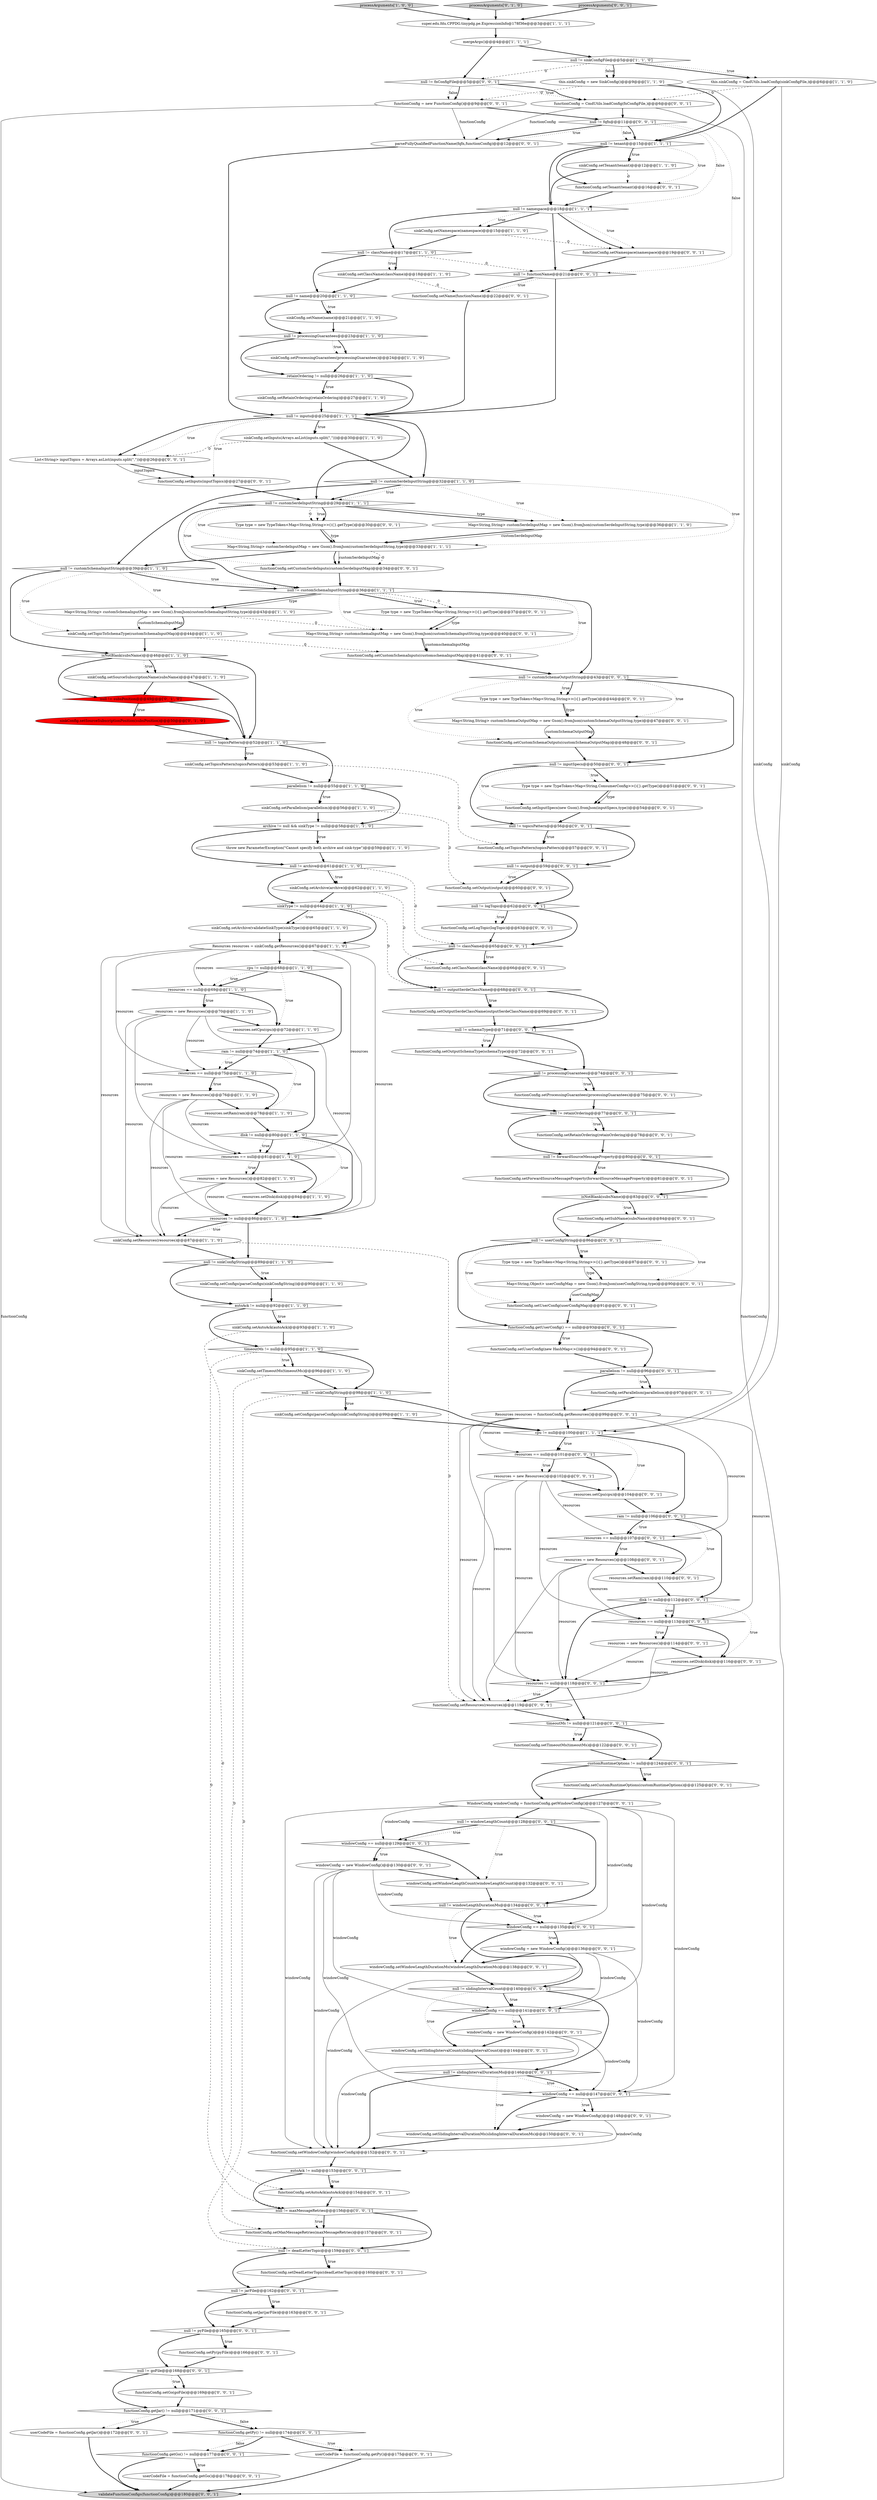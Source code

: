 digraph {
32 [style = filled, label = "sinkConfig.setInputs(Arrays.asList(inputs.split(\",\")))@@@30@@@['1', '1', '0']", fillcolor = white, shape = ellipse image = "AAA0AAABBB1BBB"];
110 [style = filled, label = "userCodeFile = functionConfig.getPy()@@@175@@@['0', '0', '1']", fillcolor = white, shape = ellipse image = "AAA0AAABBB3BBB"];
14 [style = filled, label = "null != inputs@@@25@@@['1', '1', '1']", fillcolor = white, shape = diamond image = "AAA0AAABBB1BBB"];
88 [style = filled, label = "null != pyFile@@@165@@@['0', '0', '1']", fillcolor = white, shape = diamond image = "AAA0AAABBB3BBB"];
134 [style = filled, label = "Type type = new TypeToken<Map<String,String>>(){}.getType()@@@44@@@['0', '0', '1']", fillcolor = white, shape = ellipse image = "AAA0AAABBB3BBB"];
166 [style = filled, label = "autoAck != null@@@153@@@['0', '0', '1']", fillcolor = white, shape = diamond image = "AAA0AAABBB3BBB"];
50 [style = filled, label = "sinkConfig.setName(name)@@@21@@@['1', '1', '0']", fillcolor = white, shape = ellipse image = "AAA0AAABBB1BBB"];
152 [style = filled, label = "functionConfig.setTenant(tenant)@@@16@@@['0', '0', '1']", fillcolor = white, shape = ellipse image = "AAA0AAABBB3BBB"];
84 [style = filled, label = "functionConfig.setProcessingGuarantees(processingGuarantees)@@@75@@@['0', '0', '1']", fillcolor = white, shape = ellipse image = "AAA0AAABBB3BBB"];
19 [style = filled, label = "sinkConfig.setClassName(className)@@@18@@@['1', '1', '0']", fillcolor = white, shape = ellipse image = "AAA0AAABBB1BBB"];
51 [style = filled, label = "sinkConfig.setAutoAck(autoAck)@@@93@@@['1', '1', '0']", fillcolor = white, shape = ellipse image = "AAA0AAABBB1BBB"];
76 [style = filled, label = "functionConfig.setCustomSerdeInputs(customSerdeInputMap)@@@34@@@['0', '0', '1']", fillcolor = white, shape = ellipse image = "AAA0AAABBB3BBB"];
96 [style = filled, label = "Map<String,Object> userConfigMap = new Gson().fromJson(userConfigString,type)@@@90@@@['0', '0', '1']", fillcolor = white, shape = ellipse image = "AAA0AAABBB3BBB"];
160 [style = filled, label = "null != inputSpecs@@@50@@@['0', '0', '1']", fillcolor = white, shape = diamond image = "AAA0AAABBB3BBB"];
40 [style = filled, label = "cpu != null@@@100@@@['1', '1', '1']", fillcolor = white, shape = diamond image = "AAA0AAABBB1BBB"];
75 [style = filled, label = "null != windowLengthCount@@@128@@@['0', '0', '1']", fillcolor = white, shape = diamond image = "AAA0AAABBB3BBB"];
119 [style = filled, label = "resources = new Resources()@@@102@@@['0', '0', '1']", fillcolor = white, shape = ellipse image = "AAA0AAABBB3BBB"];
150 [style = filled, label = "functionConfig.setParallelism(parallelism)@@@97@@@['0', '0', '1']", fillcolor = white, shape = ellipse image = "AAA0AAABBB3BBB"];
85 [style = filled, label = "functionConfig.setOutputSerdeClassName(outputSerdeClassName)@@@69@@@['0', '0', '1']", fillcolor = white, shape = ellipse image = "AAA0AAABBB3BBB"];
13 [style = filled, label = "null != customSchemaInputString@@@39@@@['1', '1', '0']", fillcolor = white, shape = diamond image = "AAA0AAABBB1BBB"];
157 [style = filled, label = "null != fnConfigFile@@@5@@@['0', '0', '1']", fillcolor = white, shape = diamond image = "AAA0AAABBB3BBB"];
62 [style = filled, label = "parallelism != null@@@55@@@['1', '1', '0']", fillcolor = white, shape = diamond image = "AAA0AAABBB1BBB"];
140 [style = filled, label = "functionConfig.setUserConfig(userConfigMap)@@@91@@@['0', '0', '1']", fillcolor = white, shape = ellipse image = "AAA0AAABBB3BBB"];
131 [style = filled, label = "functionConfig.setTopicsPattern(topicsPattern)@@@57@@@['0', '0', '1']", fillcolor = white, shape = ellipse image = "AAA0AAABBB3BBB"];
20 [style = filled, label = "sinkConfig.setParallelism(parallelism)@@@56@@@['1', '1', '0']", fillcolor = white, shape = ellipse image = "AAA0AAABBB1BBB"];
113 [style = filled, label = "functionConfig.getPy() != null@@@174@@@['0', '0', '1']", fillcolor = white, shape = diamond image = "AAA0AAABBB3BBB"];
94 [style = filled, label = "null != functionName@@@21@@@['0', '0', '1']", fillcolor = white, shape = diamond image = "AAA0AAABBB3BBB"];
15 [style = filled, label = "processArguments['1', '0', '0']", fillcolor = lightgray, shape = diamond image = "AAA0AAABBB1BBB"];
12 [style = filled, label = "resources != null@@@86@@@['1', '1', '0']", fillcolor = white, shape = diamond image = "AAA0AAABBB1BBB"];
25 [style = filled, label = "super.edu.fdu.CPPDG.tinypdg.pe.ExpressionInfo@178f36e@@@3@@@['1', '1', '1']", fillcolor = white, shape = ellipse image = "AAA0AAABBB1BBB"];
36 [style = filled, label = "null != sinkConfigString@@@89@@@['1', '1', '0']", fillcolor = white, shape = diamond image = "AAA0AAABBB1BBB"];
4 [style = filled, label = "timeoutMs != null@@@95@@@['1', '1', '0']", fillcolor = white, shape = diamond image = "AAA0AAABBB1BBB"];
106 [style = filled, label = "ram != null@@@106@@@['0', '0', '1']", fillcolor = white, shape = diamond image = "AAA0AAABBB3BBB"];
138 [style = filled, label = "null != topicsPattern@@@56@@@['0', '0', '1']", fillcolor = white, shape = diamond image = "AAA0AAABBB3BBB"];
144 [style = filled, label = "null != fqfn@@@11@@@['0', '0', '1']", fillcolor = white, shape = diamond image = "AAA0AAABBB3BBB"];
72 [style = filled, label = "functionConfig.setName(functionName)@@@22@@@['0', '0', '1']", fillcolor = white, shape = ellipse image = "AAA0AAABBB3BBB"];
137 [style = filled, label = "windowConfig == null@@@135@@@['0', '0', '1']", fillcolor = white, shape = diamond image = "AAA0AAABBB3BBB"];
142 [style = filled, label = "null != userConfigString@@@86@@@['0', '0', '1']", fillcolor = white, shape = diamond image = "AAA0AAABBB3BBB"];
48 [style = filled, label = "sinkConfig.setTopicsPattern(topicsPattern)@@@53@@@['1', '1', '0']", fillcolor = white, shape = ellipse image = "AAA0AAABBB1BBB"];
170 [style = filled, label = "resources.setDisk(disk)@@@116@@@['0', '0', '1']", fillcolor = white, shape = ellipse image = "AAA0AAABBB3BBB"];
168 [style = filled, label = "functionConfig.setAutoAck(autoAck)@@@154@@@['0', '0', '1']", fillcolor = white, shape = ellipse image = "AAA0AAABBB3BBB"];
123 [style = filled, label = "null != outputSerdeClassName@@@68@@@['0', '0', '1']", fillcolor = white, shape = diamond image = "AAA0AAABBB3BBB"];
117 [style = filled, label = "functionConfig.getGo() != null@@@177@@@['0', '0', '1']", fillcolor = white, shape = diamond image = "AAA0AAABBB3BBB"];
16 [style = filled, label = "sinkConfig.setProcessingGuarantees(processingGuarantees)@@@24@@@['1', '1', '0']", fillcolor = white, shape = ellipse image = "AAA0AAABBB1BBB"];
83 [style = filled, label = "functionConfig.setForwardSourceMessageProperty(forwardSourceMessageProperty)@@@81@@@['0', '0', '1']", fillcolor = white, shape = ellipse image = "AAA0AAABBB3BBB"];
70 [style = filled, label = "userCodeFile = functionConfig.getGo()@@@178@@@['0', '0', '1']", fillcolor = white, shape = ellipse image = "AAA0AAABBB3BBB"];
5 [style = filled, label = "resources == null@@@75@@@['1', '1', '0']", fillcolor = white, shape = diamond image = "AAA0AAABBB1BBB"];
105 [style = filled, label = "parallelism != null@@@96@@@['0', '0', '1']", fillcolor = white, shape = diamond image = "AAA0AAABBB3BBB"];
116 [style = filled, label = "windowConfig == null@@@129@@@['0', '0', '1']", fillcolor = white, shape = diamond image = "AAA0AAABBB3BBB"];
39 [style = filled, label = "resources = new Resources()@@@82@@@['1', '1', '0']", fillcolor = white, shape = ellipse image = "AAA0AAABBB1BBB"];
148 [style = filled, label = "windowConfig == null@@@147@@@['0', '0', '1']", fillcolor = white, shape = diamond image = "AAA0AAABBB3BBB"];
66 [style = filled, label = "processArguments['0', '1', '0']", fillcolor = lightgray, shape = diamond image = "AAA0AAABBB2BBB"];
68 [style = filled, label = "resources = new Resources()@@@108@@@['0', '0', '1']", fillcolor = white, shape = ellipse image = "AAA0AAABBB3BBB"];
112 [style = filled, label = "Type type = new TypeToken<Map<String,ConsumerConfig>>(){}.getType()@@@51@@@['0', '0', '1']", fillcolor = white, shape = ellipse image = "AAA0AAABBB3BBB"];
162 [style = filled, label = "windowConfig = new WindowConfig()@@@136@@@['0', '0', '1']", fillcolor = white, shape = ellipse image = "AAA0AAABBB3BBB"];
173 [style = filled, label = "resources == null@@@107@@@['0', '0', '1']", fillcolor = white, shape = diamond image = "AAA0AAABBB3BBB"];
114 [style = filled, label = "resources.setRam(ram)@@@110@@@['0', '0', '1']", fillcolor = white, shape = ellipse image = "AAA0AAABBB3BBB"];
80 [style = filled, label = "null != deadLetterTopic@@@159@@@['0', '0', '1']", fillcolor = white, shape = diamond image = "AAA0AAABBB3BBB"];
46 [style = filled, label = "Map<String,String> customSchemaInputMap = new Gson().fromJson(customSchemaInputString,type)@@@43@@@['1', '1', '0']", fillcolor = white, shape = ellipse image = "AAA0AAABBB1BBB"];
38 [style = filled, label = "resources.setCpu(cpu)@@@72@@@['1', '1', '0']", fillcolor = white, shape = ellipse image = "AAA0AAABBB1BBB"];
57 [style = filled, label = "sinkConfig.setSourceSubscriptionName(subsName)@@@47@@@['1', '1', '0']", fillcolor = white, shape = ellipse image = "AAA0AAABBB1BBB"];
104 [style = filled, label = "functionConfig.setDeadLetterTopic(deadLetterTopic)@@@160@@@['0', '0', '1']", fillcolor = white, shape = ellipse image = "AAA0AAABBB3BBB"];
2 [style = filled, label = "sinkConfig.setArchive(archive)@@@62@@@['1', '1', '0']", fillcolor = white, shape = ellipse image = "AAA0AAABBB1BBB"];
93 [style = filled, label = "parseFullyQualifiedFunctionName(fqfn,functionConfig)@@@12@@@['0', '0', '1']", fillcolor = white, shape = ellipse image = "AAA0AAABBB3BBB"];
163 [style = filled, label = "windowConfig.setWindowLengthDurationMs(windowLengthDurationMs)@@@138@@@['0', '0', '1']", fillcolor = white, shape = ellipse image = "AAA0AAABBB3BBB"];
35 [style = filled, label = "null != topicsPattern@@@52@@@['1', '1', '0']", fillcolor = white, shape = diamond image = "AAA0AAABBB1BBB"];
10 [style = filled, label = "null != name@@@20@@@['1', '1', '0']", fillcolor = white, shape = diamond image = "AAA0AAABBB1BBB"];
6 [style = filled, label = "sinkConfig.setConfigs(parseConfigs(sinkConfigString))@@@90@@@['1', '1', '0']", fillcolor = white, shape = ellipse image = "AAA0AAABBB1BBB"];
101 [style = filled, label = "resources.setCpu(cpu)@@@104@@@['0', '0', '1']", fillcolor = white, shape = ellipse image = "AAA0AAABBB3BBB"];
30 [style = filled, label = "null != archive@@@61@@@['1', '1', '0']", fillcolor = white, shape = diamond image = "AAA0AAABBB1BBB"];
98 [style = filled, label = "functionConfig.setOutputSchemaType(schemaType)@@@72@@@['0', '0', '1']", fillcolor = white, shape = ellipse image = "AAA0AAABBB3BBB"];
89 [style = filled, label = "functionConfig.getUserConfig() == null@@@93@@@['0', '0', '1']", fillcolor = white, shape = diamond image = "AAA0AAABBB3BBB"];
31 [style = filled, label = "resources = new Resources()@@@70@@@['1', '1', '0']", fillcolor = white, shape = ellipse image = "AAA0AAABBB1BBB"];
61 [style = filled, label = "sinkConfig.setConfigs(parseConfigs(sinkConfigString))@@@99@@@['1', '1', '0']", fillcolor = white, shape = ellipse image = "AAA0AAABBB1BBB"];
23 [style = filled, label = "Map<String,String> customSerdeInputMap = new Gson().fromJson(customSerdeInputString,type)@@@33@@@['1', '1', '1']", fillcolor = white, shape = ellipse image = "AAA0AAABBB1BBB"];
74 [style = filled, label = "windowConfig.setSlidingIntervalDurationMs(slidingIntervalDurationMs)@@@150@@@['0', '0', '1']", fillcolor = white, shape = ellipse image = "AAA0AAABBB3BBB"];
124 [style = filled, label = "windowConfig = new WindowConfig()@@@142@@@['0', '0', '1']", fillcolor = white, shape = ellipse image = "AAA0AAABBB3BBB"];
78 [style = filled, label = "Type type = new TypeToken<Map<String,String>>(){}.getType()@@@37@@@['0', '0', '1']", fillcolor = white, shape = ellipse image = "AAA0AAABBB3BBB"];
156 [style = filled, label = "customRuntimeOptions != null@@@124@@@['0', '0', '1']", fillcolor = white, shape = diamond image = "AAA0AAABBB3BBB"];
27 [style = filled, label = "null != className@@@17@@@['1', '1', '0']", fillcolor = white, shape = diamond image = "AAA0AAABBB1BBB"];
86 [style = filled, label = "windowConfig.setWindowLengthCount(windowLengthCount)@@@132@@@['0', '0', '1']", fillcolor = white, shape = ellipse image = "AAA0AAABBB3BBB"];
60 [style = filled, label = "sinkConfig.setArchive(validateSinkType(sinkType))@@@65@@@['1', '1', '0']", fillcolor = white, shape = ellipse image = "AAA0AAABBB1BBB"];
147 [style = filled, label = "windowConfig == null@@@141@@@['0', '0', '1']", fillcolor = white, shape = diamond image = "AAA0AAABBB3BBB"];
45 [style = filled, label = "Resources resources = sinkConfig.getResources()@@@67@@@['1', '1', '0']", fillcolor = white, shape = ellipse image = "AAA0AAABBB1BBB"];
3 [style = filled, label = "sinkConfig.setRetainOrdering(retainOrdering)@@@27@@@['1', '1', '0']", fillcolor = white, shape = ellipse image = "AAA0AAABBB1BBB"];
34 [style = filled, label = "null != customSerdeInputString@@@29@@@['1', '1', '1']", fillcolor = white, shape = diamond image = "AAA0AAABBB1BBB"];
91 [style = filled, label = "null != windowLengthDurationMs@@@134@@@['0', '0', '1']", fillcolor = white, shape = diamond image = "AAA0AAABBB3BBB"];
118 [style = filled, label = "Type type = new TypeToken<Map<String,String>>(){}.getType()@@@87@@@['0', '0', '1']", fillcolor = white, shape = ellipse image = "AAA0AAABBB3BBB"];
165 [style = filled, label = "resources == null@@@113@@@['0', '0', '1']", fillcolor = white, shape = diamond image = "AAA0AAABBB3BBB"];
126 [style = filled, label = "functionConfig.setGo(goFile)@@@169@@@['0', '0', '1']", fillcolor = white, shape = ellipse image = "AAA0AAABBB3BBB"];
133 [style = filled, label = "null != forwardSourceMessageProperty@@@80@@@['0', '0', '1']", fillcolor = white, shape = diamond image = "AAA0AAABBB3BBB"];
87 [style = filled, label = "null != jarFile@@@162@@@['0', '0', '1']", fillcolor = white, shape = diamond image = "AAA0AAABBB3BBB"];
121 [style = filled, label = "functionConfig.setMaxMessageRetries(maxMessageRetries)@@@157@@@['0', '0', '1']", fillcolor = white, shape = ellipse image = "AAA0AAABBB3BBB"];
63 [style = filled, label = "resources == null@@@81@@@['1', '1', '0']", fillcolor = white, shape = diamond image = "AAA0AAABBB1BBB"];
109 [style = filled, label = "WindowConfig windowConfig = functionConfig.getWindowConfig()@@@127@@@['0', '0', '1']", fillcolor = white, shape = ellipse image = "AAA0AAABBB3BBB"];
73 [style = filled, label = "functionConfig = CmdUtils.loadConfig(fnConfigFile,)@@@6@@@['0', '0', '1']", fillcolor = white, shape = ellipse image = "AAA0AAABBB3BBB"];
153 [style = filled, label = "Map<String,String> customschemaInputMap = new Gson().fromJson(customSchemaInputString,type)@@@40@@@['0', '0', '1']", fillcolor = white, shape = ellipse image = "AAA0AAABBB3BBB"];
97 [style = filled, label = "functionConfig.setInputSpecs(new Gson().fromJson(inputSpecs,type))@@@54@@@['0', '0', '1']", fillcolor = white, shape = ellipse image = "AAA0AAABBB3BBB"];
37 [style = filled, label = "disk != null@@@80@@@['1', '1', '0']", fillcolor = white, shape = diamond image = "AAA0AAABBB1BBB"];
141 [style = filled, label = "functionConfig.setTimeoutMs(timeoutMs)@@@122@@@['0', '0', '1']", fillcolor = white, shape = ellipse image = "AAA0AAABBB3BBB"];
65 [style = filled, label = "null != subsPosition@@@49@@@['0', '1', '0']", fillcolor = red, shape = diamond image = "AAA1AAABBB2BBB"];
44 [style = filled, label = "null != tenant@@@15@@@['1', '1', '1']", fillcolor = white, shape = diamond image = "AAA0AAABBB1BBB"];
55 [style = filled, label = "throw new ParameterException(\"Cannot specify both archive and sink-type\")@@@59@@@['1', '1', '0']", fillcolor = white, shape = ellipse image = "AAA0AAABBB1BBB"];
103 [style = filled, label = "Map<String,String> customSchemaOutputMap = new Gson().fromJson(customSchemaOutputString,type)@@@47@@@['0', '0', '1']", fillcolor = white, shape = ellipse image = "AAA0AAABBB3BBB"];
171 [style = filled, label = "null != customSchemaOutputString@@@43@@@['0', '0', '1']", fillcolor = white, shape = diamond image = "AAA0AAABBB3BBB"];
125 [style = filled, label = "resources != null@@@118@@@['0', '0', '1']", fillcolor = white, shape = diamond image = "AAA0AAABBB3BBB"];
1 [style = filled, label = "resources.setRam(ram)@@@78@@@['1', '1', '0']", fillcolor = white, shape = ellipse image = "AAA0AAABBB1BBB"];
99 [style = filled, label = "null != slidingIntervalCount@@@140@@@['0', '0', '1']", fillcolor = white, shape = diamond image = "AAA0AAABBB3BBB"];
158 [style = filled, label = "userCodeFile = functionConfig.getJar()@@@172@@@['0', '0', '1']", fillcolor = white, shape = ellipse image = "AAA0AAABBB3BBB"];
92 [style = filled, label = "null != logTopic@@@62@@@['0', '0', '1']", fillcolor = white, shape = diamond image = "AAA0AAABBB3BBB"];
132 [style = filled, label = "null != maxMessageRetries@@@156@@@['0', '0', '1']", fillcolor = white, shape = diamond image = "AAA0AAABBB3BBB"];
143 [style = filled, label = "null != schemaType@@@71@@@['0', '0', '1']", fillcolor = white, shape = diamond image = "AAA0AAABBB3BBB"];
95 [style = filled, label = "functionConfig = new FunctionConfig()@@@9@@@['0', '0', '1']", fillcolor = white, shape = ellipse image = "AAA0AAABBB3BBB"];
41 [style = filled, label = "null != customSchemaInputString@@@36@@@['1', '1', '1']", fillcolor = white, shape = diamond image = "AAA0AAABBB1BBB"];
139 [style = filled, label = "null != output@@@59@@@['0', '0', '1']", fillcolor = white, shape = diamond image = "AAA0AAABBB3BBB"];
11 [style = filled, label = "null != customSerdeInputString@@@32@@@['1', '1', '0']", fillcolor = white, shape = diamond image = "AAA0AAABBB1BBB"];
33 [style = filled, label = "resources = new Resources()@@@76@@@['1', '1', '0']", fillcolor = white, shape = ellipse image = "AAA0AAABBB1BBB"];
77 [style = filled, label = "null != className@@@65@@@['0', '0', '1']", fillcolor = white, shape = diamond image = "AAA0AAABBB3BBB"];
120 [style = filled, label = "windowConfig.setSlidingIntervalCount(slidingIntervalCount)@@@144@@@['0', '0', '1']", fillcolor = white, shape = ellipse image = "AAA0AAABBB3BBB"];
108 [style = filled, label = "windowConfig = new WindowConfig()@@@130@@@['0', '0', '1']", fillcolor = white, shape = ellipse image = "AAA0AAABBB3BBB"];
43 [style = filled, label = "this.sinkConfig = CmdUtils.loadConfig(sinkConfigFile,)@@@6@@@['1', '1', '0']", fillcolor = white, shape = ellipse image = "AAA0AAABBB1BBB"];
9 [style = filled, label = "sinkType != null@@@64@@@['1', '1', '0']", fillcolor = white, shape = diamond image = "AAA0AAABBB1BBB"];
42 [style = filled, label = "archive != null && sinkType != null@@@58@@@['1', '1', '0']", fillcolor = white, shape = diamond image = "AAA0AAABBB1BBB"];
164 [style = filled, label = "resources == null@@@101@@@['0', '0', '1']", fillcolor = white, shape = diamond image = "AAA0AAABBB3BBB"];
135 [style = filled, label = "disk != null@@@112@@@['0', '0', '1']", fillcolor = white, shape = diamond image = "AAA0AAABBB3BBB"];
28 [style = filled, label = "resources == null@@@69@@@['1', '1', '0']", fillcolor = white, shape = diamond image = "AAA0AAABBB1BBB"];
128 [style = filled, label = "functionConfig.setResources(resources)@@@119@@@['0', '0', '1']", fillcolor = white, shape = ellipse image = "AAA0AAABBB3BBB"];
102 [style = filled, label = "functionConfig.setRetainOrdering(retainOrdering)@@@78@@@['0', '0', '1']", fillcolor = white, shape = ellipse image = "AAA0AAABBB3BBB"];
107 [style = filled, label = "functionConfig.setClassName(className)@@@66@@@['0', '0', '1']", fillcolor = white, shape = ellipse image = "AAA0AAABBB3BBB"];
69 [style = filled, label = "functionConfig.setInputs(inputTopics)@@@27@@@['0', '0', '1']", fillcolor = white, shape = ellipse image = "AAA0AAABBB3BBB"];
24 [style = filled, label = "mergeArgs()@@@4@@@['1', '1', '1']", fillcolor = white, shape = ellipse image = "AAA0AAABBB1BBB"];
49 [style = filled, label = "this.sinkConfig = new SinkConfig()@@@9@@@['1', '1', '0']", fillcolor = white, shape = ellipse image = "AAA0AAABBB1BBB"];
64 [style = filled, label = "sinkConfig.setSourceSubscriptionPosition(subsPosition)@@@50@@@['0', '1', '0']", fillcolor = red, shape = ellipse image = "AAA1AAABBB2BBB"];
0 [style = filled, label = "Map<String,String> customSerdeInputMap = new Gson().fromJson(customSerdeInputString,type)@@@36@@@['1', '1', '0']", fillcolor = white, shape = ellipse image = "AAA0AAABBB1BBB"];
100 [style = filled, label = "resources = new Resources()@@@114@@@['0', '0', '1']", fillcolor = white, shape = ellipse image = "AAA0AAABBB3BBB"];
149 [style = filled, label = "functionConfig.setWindowConfig(windowConfig)@@@152@@@['0', '0', '1']", fillcolor = white, shape = ellipse image = "AAA0AAABBB3BBB"];
21 [style = filled, label = "sinkConfig.setTopicToSchemaType(customSchemaInputMap)@@@44@@@['1', '1', '0']", fillcolor = white, shape = ellipse image = "AAA0AAABBB1BBB"];
151 [style = filled, label = "functionConfig.setSubName(subsName)@@@84@@@['0', '0', '1']", fillcolor = white, shape = ellipse image = "AAA0AAABBB3BBB"];
127 [style = filled, label = "functionConfig.setLogTopic(logTopic)@@@63@@@['0', '0', '1']", fillcolor = white, shape = ellipse image = "AAA0AAABBB3BBB"];
130 [style = filled, label = "isNotBlank(subsName)@@@83@@@['0', '0', '1']", fillcolor = white, shape = diamond image = "AAA0AAABBB3BBB"];
146 [style = filled, label = "null != goFile@@@168@@@['0', '0', '1']", fillcolor = white, shape = diamond image = "AAA0AAABBB3BBB"];
71 [style = filled, label = "functionConfig.setCustomRuntimeOptions(customRuntimeOptions)@@@125@@@['0', '0', '1']", fillcolor = white, shape = ellipse image = "AAA0AAABBB3BBB"];
122 [style = filled, label = "functionConfig.setPy(pyFile)@@@166@@@['0', '0', '1']", fillcolor = white, shape = ellipse image = "AAA0AAABBB3BBB"];
54 [style = filled, label = "resources.setDisk(disk)@@@84@@@['1', '1', '0']", fillcolor = white, shape = ellipse image = "AAA0AAABBB1BBB"];
17 [style = filled, label = "null != sinkConfigString@@@98@@@['1', '1', '0']", fillcolor = white, shape = diamond image = "AAA0AAABBB1BBB"];
56 [style = filled, label = "sinkConfig.setResources(resources)@@@87@@@['1', '1', '0']", fillcolor = white, shape = ellipse image = "AAA0AAABBB1BBB"];
53 [style = filled, label = "cpu != null@@@68@@@['1', '1', '0']", fillcolor = white, shape = diamond image = "AAA0AAABBB1BBB"];
82 [style = filled, label = "functionConfig.getJar() != null@@@171@@@['0', '0', '1']", fillcolor = white, shape = diamond image = "AAA0AAABBB3BBB"];
29 [style = filled, label = "null != processingGuarantees@@@23@@@['1', '1', '0']", fillcolor = white, shape = diamond image = "AAA0AAABBB1BBB"];
59 [style = filled, label = "null != namespace@@@18@@@['1', '1', '1']", fillcolor = white, shape = diamond image = "AAA0AAABBB1BBB"];
18 [style = filled, label = "ram != null@@@74@@@['1', '1', '0']", fillcolor = white, shape = diamond image = "AAA0AAABBB1BBB"];
167 [style = filled, label = "Type type = new TypeToken<Map<String,String>>(){}.getType()@@@30@@@['0', '0', '1']", fillcolor = white, shape = ellipse image = "AAA0AAABBB3BBB"];
8 [style = filled, label = "sinkConfig.setTimeoutMs(timeoutMs)@@@96@@@['1', '1', '0']", fillcolor = white, shape = ellipse image = "AAA0AAABBB1BBB"];
154 [style = filled, label = "functionConfig.setCustomSchemaOutputs(customSchemaOutputMap)@@@48@@@['0', '0', '1']", fillcolor = white, shape = ellipse image = "AAA0AAABBB3BBB"];
52 [style = filled, label = "autoAck != null@@@92@@@['1', '1', '0']", fillcolor = white, shape = diamond image = "AAA0AAABBB1BBB"];
26 [style = filled, label = "null != sinkConfigFile@@@5@@@['1', '1', '0']", fillcolor = white, shape = diamond image = "AAA0AAABBB1BBB"];
159 [style = filled, label = "validateFunctionConfigs(functionConfig)@@@180@@@['0', '0', '1']", fillcolor = lightgray, shape = ellipse image = "AAA0AAABBB3BBB"];
136 [style = filled, label = "null != retainOrdering@@@77@@@['0', '0', '1']", fillcolor = white, shape = diamond image = "AAA0AAABBB3BBB"];
7 [style = filled, label = "sinkConfig.setTenant(tenant)@@@12@@@['1', '1', '0']", fillcolor = white, shape = ellipse image = "AAA0AAABBB1BBB"];
81 [style = filled, label = "windowConfig = new WindowConfig()@@@148@@@['0', '0', '1']", fillcolor = white, shape = ellipse image = "AAA0AAABBB3BBB"];
155 [style = filled, label = "functionConfig.setUserConfig(new HashMap<>())@@@94@@@['0', '0', '1']", fillcolor = white, shape = ellipse image = "AAA0AAABBB3BBB"];
115 [style = filled, label = "null != slidingIntervalDurationMs@@@146@@@['0', '0', '1']", fillcolor = white, shape = diamond image = "AAA0AAABBB3BBB"];
47 [style = filled, label = "isNotBlank(subsName)@@@46@@@['1', '1', '0']", fillcolor = white, shape = diamond image = "AAA0AAABBB1BBB"];
161 [style = filled, label = "timeoutMs != null@@@121@@@['0', '0', '1']", fillcolor = white, shape = diamond image = "AAA0AAABBB3BBB"];
169 [style = filled, label = "List<String> inputTopics = Arrays.asList(inputs.split(\",\"))@@@26@@@['0', '0', '1']", fillcolor = white, shape = ellipse image = "AAA0AAABBB3BBB"];
145 [style = filled, label = "processArguments['0', '0', '1']", fillcolor = lightgray, shape = diamond image = "AAA0AAABBB3BBB"];
79 [style = filled, label = "Resources resources = functionConfig.getResources()@@@99@@@['0', '0', '1']", fillcolor = white, shape = ellipse image = "AAA0AAABBB3BBB"];
129 [style = filled, label = "functionConfig.setOutput(output)@@@60@@@['0', '0', '1']", fillcolor = white, shape = ellipse image = "AAA0AAABBB3BBB"];
90 [style = filled, label = "functionConfig.setJar(jarFile)@@@163@@@['0', '0', '1']", fillcolor = white, shape = ellipse image = "AAA0AAABBB3BBB"];
111 [style = filled, label = "null != processingGuarantees@@@74@@@['0', '0', '1']", fillcolor = white, shape = diamond image = "AAA0AAABBB3BBB"];
22 [style = filled, label = "retainOrdering != null@@@26@@@['1', '1', '0']", fillcolor = white, shape = diamond image = "AAA0AAABBB1BBB"];
172 [style = filled, label = "functionConfig.setCustomSchemaInputs(customschemaInputMap)@@@41@@@['0', '0', '1']", fillcolor = white, shape = ellipse image = "AAA0AAABBB3BBB"];
67 [style = filled, label = "functionConfig.setNamespace(namespace)@@@19@@@['0', '0', '1']", fillcolor = white, shape = ellipse image = "AAA0AAABBB3BBB"];
58 [style = filled, label = "sinkConfig.setNamespace(namespace)@@@15@@@['1', '1', '0']", fillcolor = white, shape = ellipse image = "AAA0AAABBB1BBB"];
167->23 [style = bold, label=""];
15->25 [style = bold, label=""];
13->41 [style = dotted, label="true"];
68->125 [style = solid, label="resources"];
44->7 [style = bold, label=""];
79->164 [style = solid, label="resources"];
40->101 [style = dotted, label="true"];
27->19 [style = dotted, label="true"];
75->86 [style = dotted, label="true"];
23->76 [style = bold, label=""];
133->83 [style = bold, label=""];
17->80 [style = dashed, label="0"];
11->34 [style = dotted, label="true"];
103->154 [style = solid, label="customSchemaOutputMap"];
161->141 [style = bold, label=""];
62->42 [style = bold, label=""];
23->13 [style = bold, label=""];
113->117 [style = dotted, label="false"];
37->63 [style = dotted, label="true"];
164->101 [style = bold, label=""];
27->19 [style = bold, label=""];
117->70 [style = dotted, label="true"];
79->173 [style = solid, label="resources"];
144->44 [style = bold, label=""];
100->125 [style = solid, label="resources"];
63->39 [style = dotted, label="true"];
26->43 [style = bold, label=""];
109->137 [style = solid, label="windowConfig"];
136->133 [style = bold, label=""];
125->161 [style = bold, label=""];
109->147 [style = solid, label="windowConfig"];
34->0 [style = bold, label=""];
64->35 [style = bold, label=""];
112->97 [style = bold, label=""];
62->20 [style = bold, label=""];
26->43 [style = dotted, label="true"];
25->24 [style = bold, label=""];
38->18 [style = bold, label=""];
160->97 [style = dotted, label="true"];
84->136 [style = bold, label=""];
26->49 [style = dotted, label="false"];
166->168 [style = dotted, label="true"];
35->48 [style = dotted, label="true"];
45->12 [style = solid, label="resources"];
34->167 [style = dashed, label="0"];
29->16 [style = bold, label=""];
57->35 [style = bold, label=""];
63->39 [style = bold, label=""];
126->82 [style = bold, label=""];
130->142 [style = bold, label=""];
23->76 [style = solid, label="customSerdeInputMap"];
56->36 [style = bold, label=""];
4->17 [style = bold, label=""];
51->4 [style = bold, label=""];
31->63 [style = solid, label="resources"];
39->12 [style = solid, label="resources"];
45->53 [style = bold, label=""];
88->122 [style = bold, label=""];
42->55 [style = bold, label=""];
4->132 [style = dashed, label="0"];
55->30 [style = bold, label=""];
12->56 [style = bold, label=""];
27->10 [style = bold, label=""];
130->151 [style = bold, label=""];
81->74 [style = bold, label=""];
142->96 [style = dotted, label="true"];
106->135 [style = bold, label=""];
110->159 [style = bold, label=""];
7->59 [style = bold, label=""];
40->164 [style = bold, label=""];
17->61 [style = bold, label=""];
58->27 [style = bold, label=""];
43->40 [style = solid, label="sinkConfig"];
138->131 [style = bold, label=""];
80->87 [style = bold, label=""];
157->95 [style = dotted, label="false"];
20->129 [style = dashed, label="0"];
45->5 [style = solid, label="resources"];
96->140 [style = solid, label="userConfigMap"];
60->45 [style = bold, label=""];
104->87 [style = bold, label=""];
18->5 [style = bold, label=""];
143->98 [style = bold, label=""];
87->88 [style = bold, label=""];
47->57 [style = dotted, label="true"];
171->154 [style = dotted, label="true"];
142->118 [style = dotted, label="true"];
138->139 [style = bold, label=""];
69->34 [style = bold, label=""];
36->6 [style = dotted, label="true"];
169->69 [style = bold, label=""];
90->88 [style = bold, label=""];
123->85 [style = bold, label=""];
119->165 [style = solid, label="resources"];
44->152 [style = bold, label=""];
101->106 [style = bold, label=""];
88->122 [style = dotted, label="true"];
99->115 [style = bold, label=""];
68->128 [style = solid, label="resources"];
52->51 [style = dotted, label="true"];
34->23 [style = dotted, label="true"];
165->100 [style = bold, label=""];
76->41 [style = bold, label=""];
13->21 [style = dotted, label="true"];
144->94 [style = dotted, label="false"];
94->14 [style = bold, label=""];
150->79 [style = bold, label=""];
94->72 [style = bold, label=""];
2->107 [style = dashed, label="0"];
4->8 [style = bold, label=""];
111->136 [style = bold, label=""];
74->149 [style = bold, label=""];
130->151 [style = dotted, label="true"];
108->148 [style = solid, label="windowConfig"];
79->128 [style = solid, label="resources"];
43->44 [style = bold, label=""];
73->144 [style = bold, label=""];
117->159 [style = bold, label=""];
77->107 [style = bold, label=""];
37->54 [style = dotted, label="true"];
36->6 [style = bold, label=""];
133->83 [style = dotted, label="true"];
135->165 [style = dotted, label="true"];
135->165 [style = bold, label=""];
5->33 [style = bold, label=""];
131->139 [style = bold, label=""];
113->110 [style = dotted, label="true"];
147->120 [style = bold, label=""];
5->33 [style = dotted, label="true"];
89->155 [style = bold, label=""];
163->99 [style = bold, label=""];
8->17 [style = bold, label=""];
85->143 [style = bold, label=""];
34->0 [style = solid, label="type"];
68->165 [style = solid, label="resources"];
140->89 [style = bold, label=""];
31->5 [style = solid, label="resources"];
32->169 [style = dashed, label="0"];
118->96 [style = bold, label=""];
37->63 [style = bold, label=""];
139->129 [style = bold, label=""];
162->147 [style = solid, label="windowConfig"];
57->65 [style = bold, label=""];
102->133 [style = bold, label=""];
93->14 [style = bold, label=""];
46->21 [style = solid, label="customSchemaInputMap"];
156->109 [style = bold, label=""];
124->148 [style = solid, label="windowConfig"];
21->172 [style = dashed, label="0"];
167->23 [style = solid, label="type"];
109->75 [style = bold, label=""];
14->169 [style = dotted, label="true"];
106->173 [style = dotted, label="true"];
109->148 [style = solid, label="windowConfig"];
119->173 [style = solid, label="resources"];
108->147 [style = solid, label="windowConfig"];
52->4 [style = bold, label=""];
17->40 [style = bold, label=""];
87->90 [style = bold, label=""];
109->149 [style = solid, label="windowConfig"];
19->10 [style = bold, label=""];
30->9 [style = bold, label=""];
148->74 [style = bold, label=""];
68->114 [style = bold, label=""];
88->146 [style = bold, label=""];
98->111 [style = bold, label=""];
143->98 [style = dotted, label="true"];
173->68 [style = dotted, label="true"];
103->154 [style = bold, label=""];
146->126 [style = bold, label=""];
119->101 [style = bold, label=""];
20->42 [style = bold, label=""];
22->3 [style = dotted, label="true"];
19->72 [style = dashed, label="0"];
14->32 [style = bold, label=""];
134->103 [style = bold, label=""];
123->143 [style = bold, label=""];
99->147 [style = bold, label=""];
89->105 [style = bold, label=""];
82->158 [style = dotted, label="true"];
41->172 [style = dotted, label="true"];
53->18 [style = bold, label=""];
65->64 [style = bold, label=""];
33->1 [style = bold, label=""];
91->99 [style = bold, label=""];
124->120 [style = bold, label=""];
78->153 [style = bold, label=""];
149->166 [style = bold, label=""];
135->125 [style = bold, label=""];
111->84 [style = dotted, label="true"];
40->106 [style = bold, label=""];
10->29 [style = bold, label=""];
142->140 [style = dotted, label="true"];
43->73 [style = dashed, label="0"];
115->149 [style = bold, label=""];
157->73 [style = dotted, label="true"];
47->65 [style = bold, label=""];
14->169 [style = bold, label=""];
132->121 [style = bold, label=""];
27->94 [style = dashed, label="0"];
171->103 [style = dotted, label="true"];
83->130 [style = bold, label=""];
92->127 [style = dotted, label="true"];
146->126 [style = dotted, label="true"];
155->105 [style = bold, label=""];
157->73 [style = bold, label=""];
34->76 [style = dotted, label="true"];
156->71 [style = dotted, label="true"];
39->54 [style = bold, label=""];
59->58 [style = bold, label=""];
87->90 [style = dotted, label="true"];
118->96 [style = solid, label="type"];
137->162 [style = dotted, label="true"];
81->149 [style = solid, label="windowConfig"];
106->173 [style = bold, label=""];
99->120 [style = dotted, label="true"];
95->144 [style = bold, label=""];
115->148 [style = dotted, label="true"];
146->82 [style = bold, label=""];
95->93 [style = solid, label="functionConfig"];
139->92 [style = bold, label=""];
44->152 [style = dotted, label="true"];
41->171 [style = bold, label=""];
73->159 [style = solid, label="functionConfig"];
30->77 [style = dashed, label="0"];
125->128 [style = dotted, label="true"];
77->123 [style = bold, label=""];
32->11 [style = bold, label=""];
59->67 [style = bold, label=""];
105->150 [style = dotted, label="true"];
160->112 [style = bold, label=""];
50->29 [style = bold, label=""];
34->167 [style = dotted, label="true"];
49->40 [style = solid, label="sinkConfig"];
112->97 [style = solid, label="type"];
31->56 [style = solid, label="resources"];
2->9 [style = bold, label=""];
7->152 [style = dashed, label="0"];
115->148 [style = bold, label=""];
154->160 [style = bold, label=""];
78->153 [style = solid, label="type"];
5->1 [style = bold, label=""];
109->116 [style = solid, label="windowConfig"];
171->134 [style = dotted, label="true"];
13->46 [style = dotted, label="true"];
0->23 [style = bold, label=""];
129->92 [style = bold, label=""];
66->25 [style = bold, label=""];
143->111 [style = bold, label=""];
41->46 [style = bold, label=""];
18->5 [style = dotted, label="true"];
117->70 [style = bold, label=""];
52->51 [style = bold, label=""];
133->130 [style = bold, label=""];
82->113 [style = bold, label=""];
39->56 [style = solid, label="resources"];
86->91 [style = bold, label=""];
71->109 [style = bold, label=""];
122->146 [style = bold, label=""];
59->27 [style = bold, label=""];
92->127 [style = bold, label=""];
33->63 [style = solid, label="resources"];
156->71 [style = bold, label=""];
113->117 [style = bold, label=""];
67->94 [style = bold, label=""];
28->31 [style = bold, label=""];
49->44 [style = bold, label=""];
18->1 [style = dotted, label="true"];
115->74 [style = dotted, label="true"];
65->35 [style = bold, label=""];
31->38 [style = bold, label=""];
14->69 [style = dotted, label="true"];
111->84 [style = bold, label=""];
26->157 [style = dashed, label="0"];
164->119 [style = bold, label=""];
162->149 [style = solid, label="windowConfig"];
147->124 [style = bold, label=""];
108->86 [style = bold, label=""];
91->163 [style = dotted, label="true"];
124->149 [style = solid, label="windowConfig"];
80->104 [style = bold, label=""];
79->165 [style = solid, label="resources"];
59->58 [style = dotted, label="true"];
144->59 [style = dotted, label="false"];
173->68 [style = bold, label=""];
166->132 [style = bold, label=""];
121->80 [style = bold, label=""];
53->28 [style = bold, label=""];
113->110 [style = bold, label=""];
134->103 [style = solid, label="type"];
1->37 [style = bold, label=""];
166->168 [style = bold, label=""];
28->31 [style = dotted, label="true"];
144->93 [style = bold, label=""];
144->93 [style = dotted, label="true"];
171->134 [style = bold, label=""];
135->170 [style = dotted, label="true"];
132->121 [style = dotted, label="true"];
40->164 [style = dotted, label="true"];
92->77 [style = bold, label=""];
24->157 [style = bold, label=""];
41->78 [style = dashed, label="0"];
11->23 [style = dotted, label="true"];
153->172 [style = bold, label=""];
99->147 [style = dotted, label="true"];
148->81 [style = bold, label=""];
14->34 [style = bold, label=""];
168->132 [style = bold, label=""];
47->35 [style = bold, label=""];
94->72 [style = dotted, label="true"];
6->52 [style = bold, label=""];
108->149 [style = solid, label="windowConfig"];
22->3 [style = bold, label=""];
51->168 [style = dashed, label="0"];
75->91 [style = bold, label=""];
106->114 [style = dotted, label="true"];
160->138 [style = bold, label=""];
42->30 [style = bold, label=""];
137->162 [style = bold, label=""];
128->161 [style = bold, label=""];
35->62 [style = bold, label=""];
59->67 [style = dotted, label="true"];
45->56 [style = solid, label="resources"];
116->86 [style = bold, label=""];
30->2 [style = bold, label=""];
144->44 [style = dotted, label="false"];
59->94 [style = bold, label=""];
79->40 [style = bold, label=""];
172->171 [style = bold, label=""];
138->131 [style = dotted, label="true"];
44->59 [style = bold, label=""];
169->69 [style = solid, label="inputTopics"];
151->142 [style = bold, label=""];
75->116 [style = dotted, label="true"];
35->48 [style = bold, label=""];
148->81 [style = dotted, label="true"];
13->47 [style = bold, label=""];
14->32 [style = dotted, label="true"];
65->64 [style = dotted, label="true"];
45->63 [style = solid, label="resources"];
79->125 [style = solid, label="resources"];
28->38 [style = bold, label=""];
164->119 [style = dotted, label="true"];
105->79 [style = bold, label=""];
12->56 [style = dotted, label="true"];
9->60 [style = bold, label=""];
162->148 [style = solid, label="windowConfig"];
9->123 [style = dashed, label="0"];
30->2 [style = dotted, label="true"];
48->62 [style = bold, label=""];
10->50 [style = dotted, label="true"];
46->21 [style = bold, label=""];
107->123 [style = bold, label=""];
116->108 [style = bold, label=""];
108->137 [style = solid, label="windowConfig"];
0->23 [style = solid, label="customSerdeInputMap"];
97->138 [style = bold, label=""];
11->0 [style = dotted, label="true"];
11->13 [style = bold, label=""];
8->121 [style = dashed, label="0"];
120->115 [style = bold, label=""];
62->20 [style = dotted, label="true"];
105->150 [style = bold, label=""];
77->107 [style = dotted, label="true"];
14->11 [style = bold, label=""];
91->137 [style = bold, label=""];
29->16 [style = dotted, label="true"];
10->50 [style = bold, label=""];
152->59 [style = bold, label=""];
63->54 [style = bold, label=""];
72->14 [style = bold, label=""];
54->12 [style = bold, label=""];
162->163 [style = bold, label=""];
44->7 [style = dotted, label="true"];
26->49 [style = bold, label=""];
127->77 [style = bold, label=""];
70->159 [style = bold, label=""];
171->160 [style = bold, label=""];
73->93 [style = solid, label="functionConfig"];
47->57 [style = bold, label=""];
48->131 [style = dashed, label="0"];
53->38 [style = dotted, label="true"];
119->125 [style = solid, label="resources"];
41->78 [style = bold, label=""];
165->170 [style = bold, label=""];
56->128 [style = dashed, label="0"];
9->60 [style = dotted, label="true"];
100->170 [style = bold, label=""];
61->40 [style = bold, label=""];
139->129 [style = dotted, label="true"];
22->14 [style = bold, label=""];
33->56 [style = solid, label="resources"];
18->37 [style = bold, label=""];
21->47 [style = bold, label=""];
36->52 [style = bold, label=""];
82->113 [style = dotted, label="false"];
95->159 [style = solid, label="functionConfig"];
141->156 [style = bold, label=""];
170->125 [style = bold, label=""];
53->28 [style = dotted, label="true"];
12->36 [style = bold, label=""];
17->61 [style = dotted, label="true"];
100->128 [style = solid, label="resources"];
41->153 [style = dotted, label="true"];
116->108 [style = dotted, label="true"];
153->172 [style = solid, label="customschemaInputMap"];
37->12 [style = bold, label=""];
23->76 [style = dashed, label="0"];
165->100 [style = dotted, label="true"];
13->41 [style = bold, label=""];
34->167 [style = bold, label=""];
142->118 [style = bold, label=""];
173->114 [style = bold, label=""];
24->26 [style = bold, label=""];
114->135 [style = bold, label=""];
142->89 [style = bold, label=""];
145->25 [style = bold, label=""];
33->12 [style = solid, label="resources"];
136->102 [style = dotted, label="true"];
89->155 [style = dotted, label="true"];
161->141 [style = dotted, label="true"];
119->128 [style = solid, label="resources"];
136->102 [style = bold, label=""];
157->95 [style = bold, label=""];
42->55 [style = dotted, label="true"];
137->163 [style = bold, label=""];
41->46 [style = solid, label="type"];
147->124 [style = dotted, label="true"];
80->104 [style = dotted, label="true"];
3->14 [style = bold, label=""];
4->8 [style = dotted, label="true"];
82->158 [style = bold, label=""];
96->140 [style = bold, label=""];
34->41 [style = bold, label=""];
16->22 [style = bold, label=""];
41->78 [style = dotted, label="true"];
158->159 [style = bold, label=""];
160->112 [style = dotted, label="true"];
125->128 [style = bold, label=""];
11->34 [style = bold, label=""];
91->137 [style = dotted, label="true"];
123->85 [style = dotted, label="true"];
46->153 [style = dashed, label="0"];
9->45 [style = bold, label=""];
58->67 [style = dashed, label="0"];
49->95 [style = dashed, label="0"];
45->28 [style = solid, label="resources"];
31->12 [style = solid, label="resources"];
29->22 [style = bold, label=""];
132->80 [style = bold, label=""];
161->156 [style = bold, label=""];
75->116 [style = bold, label=""];
}
